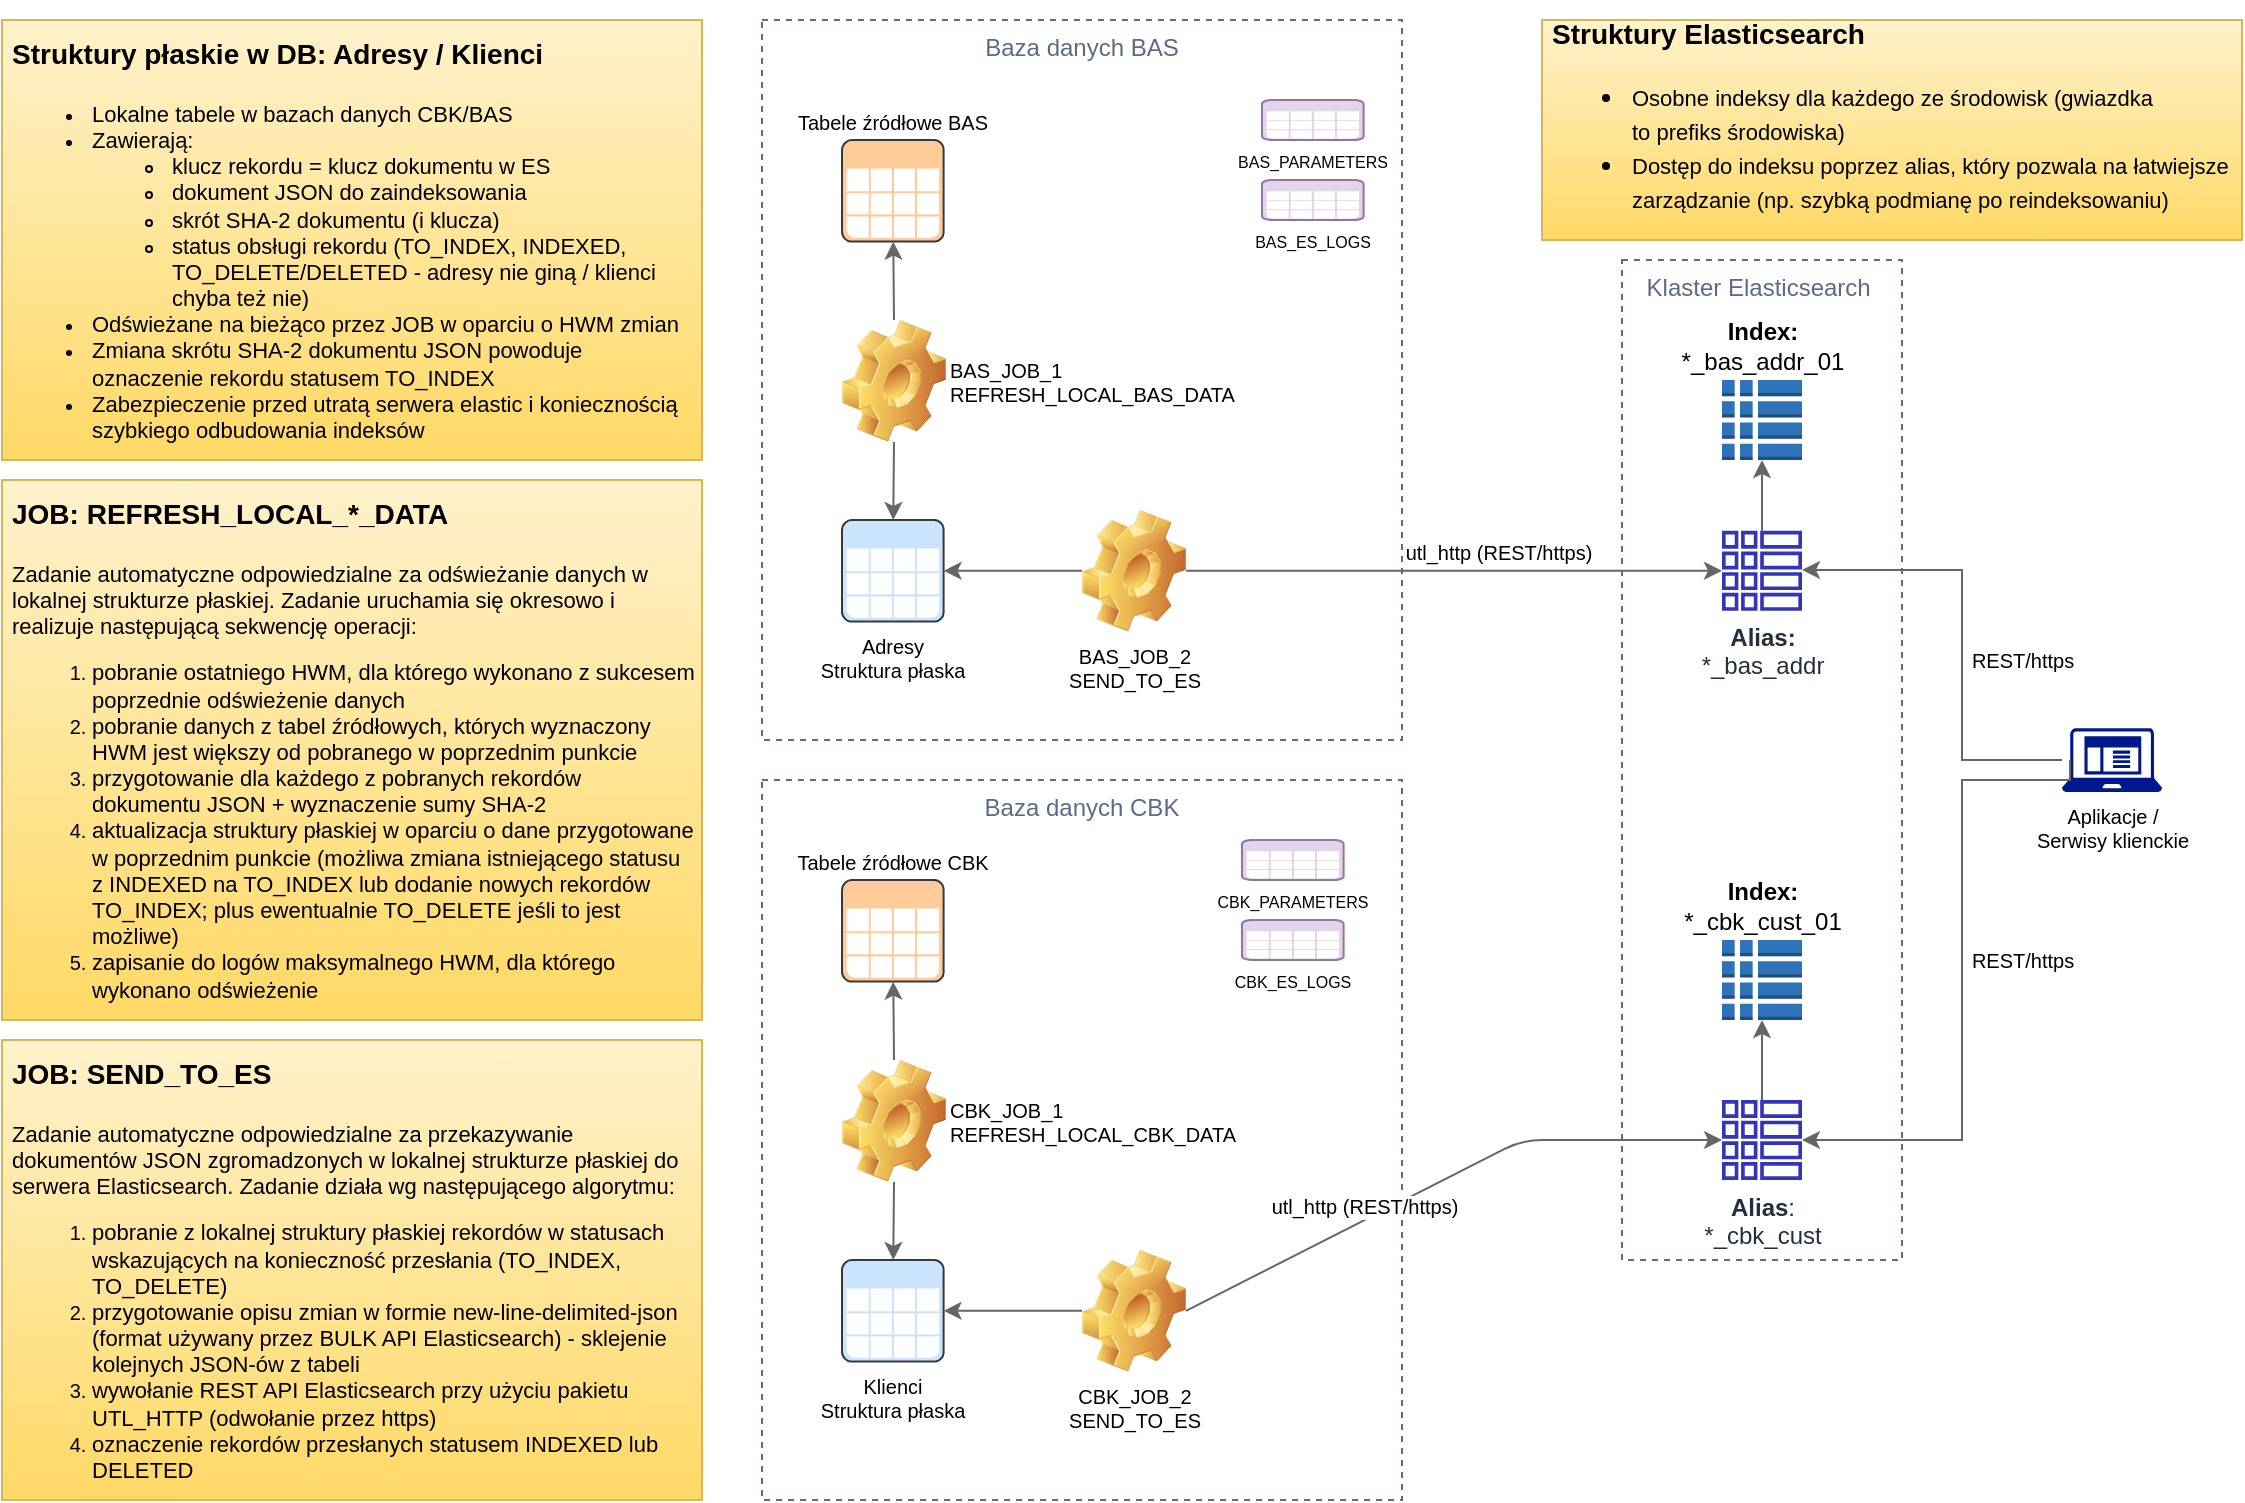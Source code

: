 <mxfile version="13.0.0" type="github">
  <diagram id="Ht1M8jgEwFfnCIfOTk4-" name="Page-1">
    <mxGraphModel dx="1170" dy="733" grid="1" gridSize="10" guides="1" tooltips="1" connect="1" arrows="1" fold="1" page="1" pageScale="1" pageWidth="1169" pageHeight="827" math="0" shadow="0">
      <root>
        <mxCell id="0" />
        <mxCell id="1" parent="0" />
        <mxCell id="Rd7k1DUN7EmRphaQOlK2-62" value="" style="group;spacingTop=0;" parent="1" vertex="1" connectable="0">
          <mxGeometry x="420" y="40" width="740" height="740" as="geometry" />
        </mxCell>
        <mxCell id="Rd7k1DUN7EmRphaQOlK2-14" value="Baza danych BAS" style="fillColor=none;strokeColor=#5A6C86;dashed=1;verticalAlign=top;fontStyle=0;fontColor=#5A6C86;" parent="Rd7k1DUN7EmRphaQOlK2-62" vertex="1">
          <mxGeometry width="320" height="360" as="geometry" />
        </mxCell>
        <mxCell id="Rd7k1DUN7EmRphaQOlK2-16" value="Tabele źródłowe BAS" style="shadow=0;dashed=0;strokeColor=#36393d;fillColor=#ffcc99;labelPosition=center;verticalLabelPosition=top;verticalAlign=bottom;align=center;outlineConnect=0;shape=mxgraph.veeam.table;html=1;fontSize=10;" parent="Rd7k1DUN7EmRphaQOlK2-62" vertex="1">
          <mxGeometry x="40" y="60" width="50.8" height="50.8" as="geometry" />
        </mxCell>
        <mxCell id="Rd7k1DUN7EmRphaQOlK2-17" value="BAS_JOB_1&lt;br style=&quot;font-size: 10px&quot;&gt;REFRESH_LOCAL_BAS_DATA" style="shape=image;html=1;verticalLabelPosition=middle;labelBackgroundColor=#ffffff;verticalAlign=middle;imageAspect=1;aspect=fixed;image=img/clipart/Gear_128x128.png;labelPosition=right;align=left;fontSize=10;fontColor=#000000;whiteSpace=wrap;" parent="Rd7k1DUN7EmRphaQOlK2-62" vertex="1">
          <mxGeometry x="40" y="150" width="52" height="61" as="geometry" />
        </mxCell>
        <mxCell id="Rd7k1DUN7EmRphaQOlK2-19" value="Adresy&lt;br style=&quot;font-size: 10px;&quot;&gt;Struktura płaska" style="shadow=0;dashed=0;html=1;strokeColor=#36393d;fillColor=#cce5ff;labelPosition=center;verticalLabelPosition=bottom;verticalAlign=top;align=center;outlineConnect=0;shape=mxgraph.veeam.table;fontSize=10;" parent="Rd7k1DUN7EmRphaQOlK2-62" vertex="1">
          <mxGeometry x="40" y="250" width="50.8" height="50.8" as="geometry" />
        </mxCell>
        <mxCell id="Rd7k1DUN7EmRphaQOlK2-21" value="" style="endArrow=classic;html=1;fontColor=#333333;exitX=0.5;exitY=0;exitDx=0;exitDy=0;fillColor=#6d8764;strokeColor=#666666;" parent="Rd7k1DUN7EmRphaQOlK2-62" source="Rd7k1DUN7EmRphaQOlK2-17" target="Rd7k1DUN7EmRphaQOlK2-16" edge="1">
          <mxGeometry width="50" height="50" relative="1" as="geometry">
            <mxPoint x="-40" y="220" as="sourcePoint" />
            <mxPoint x="10" y="170" as="targetPoint" />
          </mxGeometry>
        </mxCell>
        <mxCell id="Rd7k1DUN7EmRphaQOlK2-22" value="" style="endArrow=classic;html=1;fontColor=#333333;exitX=0.5;exitY=1;exitDx=0;exitDy=0;fillColor=#6d8764;strokeColor=#666666;" parent="Rd7k1DUN7EmRphaQOlK2-62" source="Rd7k1DUN7EmRphaQOlK2-17" target="Rd7k1DUN7EmRphaQOlK2-19" edge="1">
          <mxGeometry width="50" height="50" relative="1" as="geometry">
            <mxPoint x="76" y="160" as="sourcePoint" />
            <mxPoint x="75.636" y="120.8" as="targetPoint" />
          </mxGeometry>
        </mxCell>
        <mxCell id="Rd7k1DUN7EmRphaQOlK2-23" value="BAS_JOB_2&lt;br style=&quot;font-size: 10px&quot;&gt;SEND_TO_ES" style="shape=image;html=1;verticalLabelPosition=bottom;labelBackgroundColor=#ffffff;verticalAlign=top;imageAspect=1;aspect=fixed;image=img/clipart/Gear_128x128.png;labelPosition=center;align=center;fontSize=10;" parent="Rd7k1DUN7EmRphaQOlK2-62" vertex="1">
          <mxGeometry x="160" y="244.9" width="52" height="61" as="geometry" />
        </mxCell>
        <mxCell id="Rd7k1DUN7EmRphaQOlK2-24" value="" style="endArrow=classic;html=1;fontColor=#333333;fillColor=#6d8764;strokeColor=#666666;" parent="Rd7k1DUN7EmRphaQOlK2-62" source="Rd7k1DUN7EmRphaQOlK2-23" target="Rd7k1DUN7EmRphaQOlK2-19" edge="1">
          <mxGeometry width="50" height="50" relative="1" as="geometry">
            <mxPoint x="76" y="221" as="sourcePoint" />
            <mxPoint x="75.637" y="260" as="targetPoint" />
          </mxGeometry>
        </mxCell>
        <mxCell id="Rd7k1DUN7EmRphaQOlK2-25" value="Baza danych CBK" style="fillColor=none;strokeColor=#5A6C86;dashed=1;verticalAlign=top;fontStyle=0;fontColor=#5A6C86;" parent="Rd7k1DUN7EmRphaQOlK2-62" vertex="1">
          <mxGeometry y="380" width="320" height="360" as="geometry" />
        </mxCell>
        <mxCell id="Rd7k1DUN7EmRphaQOlK2-26" value="Tabele źródłowe CBK" style="shadow=0;dashed=0;strokeColor=#36393d;fillColor=#ffcc99;labelPosition=center;verticalLabelPosition=top;verticalAlign=bottom;align=center;outlineConnect=0;shape=mxgraph.veeam.table;html=1;fontSize=10;" parent="Rd7k1DUN7EmRphaQOlK2-62" vertex="1">
          <mxGeometry x="40" y="430" width="50.8" height="50.8" as="geometry" />
        </mxCell>
        <mxCell id="Rd7k1DUN7EmRphaQOlK2-27" value="CBK_JOB_1&lt;br style=&quot;font-size: 10px&quot;&gt;REFRESH_LOCAL_CBK_DATA" style="shape=image;html=1;verticalLabelPosition=middle;labelBackgroundColor=#ffffff;verticalAlign=middle;imageAspect=1;aspect=fixed;image=img/clipart/Gear_128x128.png;labelPosition=right;align=left;fontSize=10;fontColor=#000000;whiteSpace=wrap;" parent="Rd7k1DUN7EmRphaQOlK2-62" vertex="1">
          <mxGeometry x="40" y="520" width="52" height="61" as="geometry" />
        </mxCell>
        <mxCell id="Rd7k1DUN7EmRphaQOlK2-28" value="Klienci&lt;br style=&quot;font-size: 10px&quot;&gt;Struktura płaska" style="shadow=0;dashed=0;html=1;strokeColor=#36393d;fillColor=#cce5ff;labelPosition=center;verticalLabelPosition=bottom;verticalAlign=top;align=center;outlineConnect=0;shape=mxgraph.veeam.table;fontSize=10;" parent="Rd7k1DUN7EmRphaQOlK2-62" vertex="1">
          <mxGeometry x="40" y="620" width="50.8" height="50.8" as="geometry" />
        </mxCell>
        <mxCell id="Rd7k1DUN7EmRphaQOlK2-29" value="" style="endArrow=classic;html=1;fontColor=#333333;exitX=0.5;exitY=0;exitDx=0;exitDy=0;fillColor=#6d8764;strokeColor=#666666;" parent="Rd7k1DUN7EmRphaQOlK2-62" source="Rd7k1DUN7EmRphaQOlK2-27" target="Rd7k1DUN7EmRphaQOlK2-26" edge="1">
          <mxGeometry width="50" height="50" relative="1" as="geometry">
            <mxPoint x="-40" y="590" as="sourcePoint" />
            <mxPoint x="10" y="540" as="targetPoint" />
          </mxGeometry>
        </mxCell>
        <mxCell id="Rd7k1DUN7EmRphaQOlK2-30" value="" style="endArrow=classic;html=1;fontColor=#333333;exitX=0.5;exitY=1;exitDx=0;exitDy=0;fillColor=#6d8764;strokeColor=#666666;" parent="Rd7k1DUN7EmRphaQOlK2-62" source="Rd7k1DUN7EmRphaQOlK2-27" target="Rd7k1DUN7EmRphaQOlK2-28" edge="1">
          <mxGeometry width="50" height="50" relative="1" as="geometry">
            <mxPoint x="76" y="530" as="sourcePoint" />
            <mxPoint x="75.636" y="490.8" as="targetPoint" />
          </mxGeometry>
        </mxCell>
        <mxCell id="Rd7k1DUN7EmRphaQOlK2-31" value="CBK_JOB_2&lt;br style=&quot;font-size: 10px&quot;&gt;SEND_TO_ES" style="shape=image;html=1;verticalLabelPosition=bottom;labelBackgroundColor=#ffffff;verticalAlign=top;imageAspect=1;aspect=fixed;image=img/clipart/Gear_128x128.png;labelPosition=center;align=center;fontSize=10;" parent="Rd7k1DUN7EmRphaQOlK2-62" vertex="1">
          <mxGeometry x="160" y="614.9" width="52" height="61" as="geometry" />
        </mxCell>
        <mxCell id="Rd7k1DUN7EmRphaQOlK2-32" value="" style="endArrow=classic;html=1;fontColor=#333333;fillColor=#6d8764;strokeColor=#666666;" parent="Rd7k1DUN7EmRphaQOlK2-62" source="Rd7k1DUN7EmRphaQOlK2-31" target="Rd7k1DUN7EmRphaQOlK2-28" edge="1">
          <mxGeometry width="50" height="50" relative="1" as="geometry">
            <mxPoint x="76" y="591" as="sourcePoint" />
            <mxPoint x="75.637" y="630" as="targetPoint" />
          </mxGeometry>
        </mxCell>
        <mxCell id="Rd7k1DUN7EmRphaQOlK2-33" value="CBK_PARAMETERS" style="shadow=0;dashed=0;html=1;strokeColor=#9673a6;fillColor=#e1d5e7;labelPosition=center;verticalLabelPosition=bottom;verticalAlign=top;align=center;outlineConnect=0;shape=mxgraph.veeam.table;fontSize=8;" parent="Rd7k1DUN7EmRphaQOlK2-62" vertex="1">
          <mxGeometry x="240" y="410" width="50.8" height="20" as="geometry" />
        </mxCell>
        <mxCell id="Rd7k1DUN7EmRphaQOlK2-34" value="CBK_ES_LOGS" style="shadow=0;dashed=0;html=1;strokeColor=#9673a6;fillColor=#e1d5e7;labelPosition=center;verticalLabelPosition=bottom;verticalAlign=top;align=center;outlineConnect=0;shape=mxgraph.veeam.table;fontSize=8;" parent="Rd7k1DUN7EmRphaQOlK2-62" vertex="1">
          <mxGeometry x="240" y="450" width="50.8" height="20" as="geometry" />
        </mxCell>
        <mxCell id="Rd7k1DUN7EmRphaQOlK2-35" value="BAS_PARAMETERS" style="shadow=0;dashed=0;html=1;strokeColor=#9673a6;fillColor=#e1d5e7;labelPosition=center;verticalLabelPosition=bottom;verticalAlign=top;align=center;outlineConnect=0;shape=mxgraph.veeam.table;fontSize=8;" parent="Rd7k1DUN7EmRphaQOlK2-62" vertex="1">
          <mxGeometry x="250" y="40" width="50.8" height="20" as="geometry" />
        </mxCell>
        <mxCell id="Rd7k1DUN7EmRphaQOlK2-36" value="BAS_ES_LOGS" style="shadow=0;dashed=0;html=1;strokeColor=#9673a6;fillColor=#e1d5e7;labelPosition=center;verticalLabelPosition=bottom;verticalAlign=top;align=center;outlineConnect=0;shape=mxgraph.veeam.table;fontSize=8;" parent="Rd7k1DUN7EmRphaQOlK2-62" vertex="1">
          <mxGeometry x="250" y="80" width="50.8" height="20" as="geometry" />
        </mxCell>
        <mxCell id="Rd7k1DUN7EmRphaQOlK2-37" value="Klaster Elasticsearch " style="fillColor=none;strokeColor=#5A6C86;dashed=1;verticalAlign=top;fontStyle=0;fontColor=#5A6C86;" parent="Rd7k1DUN7EmRphaQOlK2-62" vertex="1">
          <mxGeometry x="430" y="120" width="140" height="500" as="geometry" />
        </mxCell>
        <mxCell id="Rd7k1DUN7EmRphaQOlK2-40" value="&lt;b&gt;Alias:&lt;br&gt;&lt;/b&gt;*_bas_addr" style="outlineConnect=0;fontColor=#232F3E;gradientColor=none;fillColor=#3334B9;strokeColor=none;dashed=0;verticalLabelPosition=bottom;verticalAlign=top;align=center;html=1;fontSize=12;fontStyle=0;aspect=fixed;pointerEvents=1;shape=mxgraph.aws4.global_secondary_index;" parent="Rd7k1DUN7EmRphaQOlK2-62" vertex="1">
          <mxGeometry x="480" y="255.4" width="40" height="40" as="geometry" />
        </mxCell>
        <mxCell id="Rd7k1DUN7EmRphaQOlK2-44" value="" style="edgeStyle=orthogonalEdgeStyle;rounded=0;orthogonalLoop=1;jettySize=auto;html=1;strokeColor=#666666;fontSize=8;fontColor=#000000;entryX=0.5;entryY=1;entryDx=0;entryDy=0;entryPerimeter=0;" parent="Rd7k1DUN7EmRphaQOlK2-62" source="Rd7k1DUN7EmRphaQOlK2-40" target="Rd7k1DUN7EmRphaQOlK2-42" edge="1">
          <mxGeometry relative="1" as="geometry">
            <mxPoint x="603.75" y="324" as="targetPoint" />
          </mxGeometry>
        </mxCell>
        <mxCell id="Rd7k1DUN7EmRphaQOlK2-42" value="&lt;span style=&quot;font-size: 12px&quot;&gt;&lt;b&gt;Index:&lt;/b&gt;&lt;br&gt;*_bas_addr_01&lt;/span&gt;" style="outlineConnect=0;dashed=0;verticalLabelPosition=top;verticalAlign=bottom;align=center;html=1;shape=mxgraph.aws3.global_secondary_index;fillColor=#2E73B8;gradientColor=none;fontSize=8;fontColor=#000000;labelPosition=center;" parent="Rd7k1DUN7EmRphaQOlK2-62" vertex="1">
          <mxGeometry x="480" y="180.0" width="40" height="40" as="geometry" />
        </mxCell>
        <mxCell id="Rd7k1DUN7EmRphaQOlK2-45" value="&lt;b&gt;Alias&lt;/b&gt;:&lt;br&gt;*_cbk_cust" style="outlineConnect=0;fontColor=#232F3E;gradientColor=none;fillColor=#3334B9;strokeColor=none;dashed=0;verticalLabelPosition=bottom;verticalAlign=top;align=center;html=1;fontSize=12;fontStyle=0;aspect=fixed;pointerEvents=1;shape=mxgraph.aws4.global_secondary_index;labelPosition=center;" parent="Rd7k1DUN7EmRphaQOlK2-62" vertex="1">
          <mxGeometry x="480" y="540" width="40" height="40" as="geometry" />
        </mxCell>
        <mxCell id="Rd7k1DUN7EmRphaQOlK2-46" value="" style="edgeStyle=orthogonalEdgeStyle;rounded=0;orthogonalLoop=1;jettySize=auto;html=1;strokeColor=#666666;fontSize=8;fontColor=#000000;labelPosition=center;verticalLabelPosition=top;align=center;verticalAlign=bottom;" parent="Rd7k1DUN7EmRphaQOlK2-62" source="Rd7k1DUN7EmRphaQOlK2-45" target="Rd7k1DUN7EmRphaQOlK2-47" edge="1">
          <mxGeometry relative="1" as="geometry">
            <mxPoint x="603.75" y="523.2" as="targetPoint" />
          </mxGeometry>
        </mxCell>
        <mxCell id="Rd7k1DUN7EmRphaQOlK2-47" value="&lt;span style=&quot;font-size: 12px&quot;&gt;&lt;b&gt;Index:&lt;br&gt;&lt;/b&gt;*_cbk_cust_01&lt;/span&gt;" style="outlineConnect=0;dashed=0;verticalLabelPosition=top;verticalAlign=bottom;align=center;html=1;shape=mxgraph.aws3.global_secondary_index;fillColor=#2E73B8;gradientColor=none;fontSize=8;fontColor=#000000;labelPosition=center;" parent="Rd7k1DUN7EmRphaQOlK2-62" vertex="1">
          <mxGeometry x="480" y="460" width="40" height="40" as="geometry" />
        </mxCell>
        <mxCell id="Rd7k1DUN7EmRphaQOlK2-48" value="" style="endArrow=classic;html=1;fontColor=#333333;fillColor=#6d8764;strokeColor=#666666;exitX=1;exitY=0.5;exitDx=0;exitDy=0;" parent="Rd7k1DUN7EmRphaQOlK2-62" source="Rd7k1DUN7EmRphaQOlK2-31" target="Rd7k1DUN7EmRphaQOlK2-45" edge="1">
          <mxGeometry width="50" height="50" relative="1" as="geometry">
            <mxPoint x="170" y="655.4" as="sourcePoint" />
            <mxPoint x="100.8" y="655.4" as="targetPoint" />
            <Array as="points">
              <mxPoint x="380" y="560" />
            </Array>
          </mxGeometry>
        </mxCell>
        <mxCell id="Rd7k1DUN7EmRphaQOlK2-51" value="utl_http (REST/https)" style="edgeLabel;html=1;align=center;verticalAlign=bottom;resizable=0;points=[];fontSize=10;fontColor=#000000;labelPosition=center;verticalLabelPosition=top;" parent="Rd7k1DUN7EmRphaQOlK2-48" vertex="1" connectable="0">
          <mxGeometry x="-0.313" y="-1" relative="1" as="geometry">
            <mxPoint as="offset" />
          </mxGeometry>
        </mxCell>
        <mxCell id="Rd7k1DUN7EmRphaQOlK2-49" value="" style="endArrow=classic;html=1;fontColor=#333333;fillColor=#6d8764;strokeColor=#666666;exitX=1;exitY=0.5;exitDx=0;exitDy=0;" parent="Rd7k1DUN7EmRphaQOlK2-62" source="Rd7k1DUN7EmRphaQOlK2-23" target="Rd7k1DUN7EmRphaQOlK2-40" edge="1">
          <mxGeometry width="50" height="50" relative="1" as="geometry">
            <mxPoint x="170" y="285.4" as="sourcePoint" />
            <mxPoint x="100.8" y="285.4" as="targetPoint" />
          </mxGeometry>
        </mxCell>
        <mxCell id="Rd7k1DUN7EmRphaQOlK2-50" value="utl_http (REST/https)" style="edgeLabel;html=1;align=center;verticalAlign=bottom;resizable=0;points=[];fontSize=10;fontColor=#000000;labelPosition=center;verticalLabelPosition=top;" parent="Rd7k1DUN7EmRphaQOlK2-49" vertex="1" connectable="0">
          <mxGeometry x="0.16" y="1" relative="1" as="geometry">
            <mxPoint as="offset" />
          </mxGeometry>
        </mxCell>
        <mxCell id="Rd7k1DUN7EmRphaQOlK2-55" style="edgeStyle=orthogonalEdgeStyle;rounded=0;orthogonalLoop=1;jettySize=auto;html=1;strokeColor=#666666;fontSize=10;fontColor=#000000;" parent="Rd7k1DUN7EmRphaQOlK2-62" source="Rd7k1DUN7EmRphaQOlK2-54" target="Rd7k1DUN7EmRphaQOlK2-40" edge="1">
          <mxGeometry relative="1" as="geometry">
            <Array as="points">
              <mxPoint x="600" y="370" />
              <mxPoint x="600" y="275" />
            </Array>
          </mxGeometry>
        </mxCell>
        <mxCell id="Yy2PwH5LuU4qpZfuIs-y-3" value="&lt;span style=&quot;font-size: 10px&quot;&gt;REST/https&lt;/span&gt;" style="edgeLabel;html=1;align=center;verticalAlign=middle;resizable=0;points=[];" vertex="1" connectable="0" parent="Rd7k1DUN7EmRphaQOlK2-55">
          <mxGeometry x="-0.556" y="-26" relative="1" as="geometry">
            <mxPoint x="4" y="-50" as="offset" />
          </mxGeometry>
        </mxCell>
        <mxCell id="Rd7k1DUN7EmRphaQOlK2-54" value="Aplikacje /&lt;br&gt;Serwisy klienckie" style="aspect=fixed;pointerEvents=1;shadow=0;dashed=0;html=1;strokeColor=none;labelPosition=center;verticalLabelPosition=bottom;verticalAlign=top;align=center;fillColor=#00188D;shape=mxgraph.mscae.enterprise.client_application;fontSize=10;fontColor=#000000;" parent="Rd7k1DUN7EmRphaQOlK2-62" vertex="1">
          <mxGeometry x="650" y="354" width="50" height="32" as="geometry" />
        </mxCell>
        <mxCell id="Rd7k1DUN7EmRphaQOlK2-56" style="edgeStyle=orthogonalEdgeStyle;rounded=0;orthogonalLoop=1;jettySize=auto;html=1;strokeColor=#666666;fontSize=10;fontColor=#000000;exitX=0.08;exitY=0.5;exitDx=0;exitDy=0;exitPerimeter=0;" parent="Rd7k1DUN7EmRphaQOlK2-62" source="Rd7k1DUN7EmRphaQOlK2-54" target="Rd7k1DUN7EmRphaQOlK2-45" edge="1">
          <mxGeometry relative="1" as="geometry">
            <mxPoint x="660" y="380" as="sourcePoint" />
            <mxPoint x="529.99" y="285" as="targetPoint" />
            <Array as="points">
              <mxPoint x="654" y="380" />
              <mxPoint x="600" y="380" />
              <mxPoint x="600" y="560" />
            </Array>
          </mxGeometry>
        </mxCell>
        <mxCell id="Rd7k1DUN7EmRphaQOlK2-57" value="REST/https" style="edgeLabel;html=1;align=center;verticalAlign=middle;resizable=0;points=[];fontSize=10;fontColor=#000000;" parent="Rd7k1DUN7EmRphaQOlK2-56" vertex="1" connectable="0">
          <mxGeometry x="-0.187" y="-2" relative="1" as="geometry">
            <mxPoint x="32" y="22" as="offset" />
          </mxGeometry>
        </mxCell>
        <mxCell id="Yy2PwH5LuU4qpZfuIs-y-1" value="&lt;h1 style=&quot;font-size: 14px&quot;&gt;&lt;font style=&quot;font-size: 14px&quot;&gt;Struktury Elasticsearch&lt;/font&gt;&lt;/h1&gt;&lt;h1 style=&quot;font-size: 14px&quot;&gt;&lt;ul&gt;&lt;li&gt;&lt;span style=&quot;font-weight: normal&quot;&gt;&lt;font style=&quot;font-size: 11px&quot;&gt;Osobne indeksy dla każdego ze środowisk (gwiazdka to&amp;nbsp;prefiks środowiska)&lt;/font&gt;&lt;/span&gt;&lt;/li&gt;&lt;li&gt;&lt;span style=&quot;font-weight: normal&quot;&gt;&lt;font style=&quot;font-size: 11px&quot;&gt;Dostęp do indeksu poprzez alias, który pozwala na łatwiejsze zarządzanie (np. szybką podmianę po reindeksowaniu)&lt;/font&gt;&lt;/span&gt;&lt;/li&gt;&lt;/ul&gt;&lt;/h1&gt;" style="text;html=1;strokeColor=#d6b656;fillColor=#fff2cc;spacing=5;spacingTop=-20;whiteSpace=wrap;overflow=hidden;rounded=0;fontSize=10;gradientColor=#ffd966;" vertex="1" parent="Rd7k1DUN7EmRphaQOlK2-62">
          <mxGeometry x="390" width="350" height="110" as="geometry" />
        </mxCell>
        <mxCell id="Rd7k1DUN7EmRphaQOlK2-63" value="&lt;h1&gt;&lt;font style=&quot;font-size: 14px&quot;&gt;JOB: REFRESH_LOCAL_*_DATA&lt;/font&gt;&lt;/h1&gt;&lt;div style=&quot;font-size: 11px&quot;&gt;&lt;font style=&quot;font-size: 11px&quot;&gt;Zadanie automatyczne odpowiedzialne za odświeżanie danych w lokalnej strukturze płaskiej. Zadanie uruchamia się okresowo i realizuje następującą sekwencję operacji:&lt;/font&gt;&lt;/div&gt;&lt;div&gt;&lt;ol&gt;&lt;li&gt;&lt;span style=&quot;font-size: 11px&quot;&gt;pobranie ostatniego HWM, dla którego wykonano z sukcesem poprzednie odświeżenie danych&lt;/span&gt;&lt;/li&gt;&lt;li&gt;&lt;span style=&quot;font-size: 11px&quot;&gt;pobranie danych z tabel źródłowych, których wyznaczony HWM jest większy od pobranego w poprzednim punkcie&lt;/span&gt;&lt;/li&gt;&lt;li&gt;&lt;span style=&quot;font-size: 11px&quot;&gt;przygotowanie dla każdego z pobranych rekordów dokumentu JSON + wyznaczenie sumy SHA-2&lt;/span&gt;&lt;/li&gt;&lt;li&gt;&lt;span style=&quot;font-size: 11px&quot;&gt;aktualizacja struktury płaskiej w oparciu o dane przygotowane w poprzednim punkcie (możliwa zmiana istniejącego statusu z INDEXED na TO_INDEX lub dodanie nowych rekordów TO_INDEX; plus ewentualnie TO_DELETE jeśli to jest możliwe)&lt;/span&gt;&lt;/li&gt;&lt;li&gt;&lt;span style=&quot;font-size: 11px&quot;&gt;zapisanie do logów maksymalnego HWM, dla którego wykonano odświeżenie&lt;/span&gt;&lt;/li&gt;&lt;/ol&gt;&lt;/div&gt;&lt;p style=&quot;font-size: 11px&quot;&gt;&lt;br&gt;&lt;/p&gt;" style="text;html=1;strokeColor=#d6b656;fillColor=#fff2cc;spacing=5;spacingTop=-20;whiteSpace=wrap;overflow=hidden;rounded=0;fontSize=10;gradientColor=#ffd966;" parent="1" vertex="1">
          <mxGeometry x="40" y="270" width="350" height="270" as="geometry" />
        </mxCell>
        <mxCell id="Rd7k1DUN7EmRphaQOlK2-64" value="&lt;h1&gt;&lt;font style=&quot;font-size: 14px&quot;&gt;Struktury płaskie w DB: Adresy / Klienci&lt;/font&gt;&lt;/h1&gt;&lt;h1 style=&quot;font-size: 11px&quot;&gt;&lt;ul&gt;&lt;li&gt;&lt;font style=&quot;font-size: 11px&quot;&gt;&lt;span style=&quot;font-weight: normal&quot;&gt;Lokalne tabele w bazach danych CBK/BAS&lt;/span&gt;&lt;br&gt;&lt;/font&gt;&lt;/li&gt;&lt;li&gt;&lt;span style=&quot;font-weight: normal&quot;&gt;&lt;font style=&quot;font-size: 11px&quot;&gt;Zawierają:&lt;/font&gt;&lt;/span&gt;&lt;/li&gt;&lt;ul&gt;&lt;li&gt;&lt;span style=&quot;font-weight: normal&quot;&gt;&lt;font style=&quot;font-size: 11px&quot;&gt;klucz rekordu = klucz dokumentu w ES&lt;/font&gt;&lt;/span&gt;&lt;/li&gt;&lt;li&gt;&lt;span style=&quot;font-weight: normal&quot;&gt;&lt;font style=&quot;font-size: 11px&quot;&gt;dokument JSON do zaindeksowania&lt;/font&gt;&lt;/span&gt;&lt;/li&gt;&lt;li&gt;&lt;span style=&quot;font-weight: normal&quot;&gt;&lt;font style=&quot;font-size: 11px&quot;&gt;skrót SHA-2 dokumentu (i klucza)&lt;/font&gt;&lt;/span&gt;&lt;/li&gt;&lt;li&gt;&lt;span style=&quot;font-weight: normal&quot;&gt;&lt;font style=&quot;font-size: 11px&quot;&gt;status obsługi rekordu (TO_INDEX,&amp;nbsp;INDEXED, TO_DELETE/DELETED - adresy nie giną / klienci chyba też nie)&lt;/font&gt;&lt;/span&gt;&lt;/li&gt;&lt;/ul&gt;&lt;li&gt;&lt;span style=&quot;font-weight: normal&quot;&gt;&lt;font style=&quot;font-size: 11px&quot;&gt;Odświeżane na bieżąco przez JOB w oparciu o HWM zmian&lt;/font&gt;&lt;/span&gt;&lt;/li&gt;&lt;li&gt;&lt;span style=&quot;font-weight: normal&quot;&gt;&lt;font style=&quot;font-size: 11px&quot;&gt;Zmiana skrótu SHA-2 dokumentu JSON powoduje oznaczenie rekordu statusem TO_INDEX&lt;/font&gt;&lt;/span&gt;&lt;/li&gt;&lt;li&gt;&lt;span style=&quot;font-weight: normal&quot;&gt;&lt;font style=&quot;font-size: 11px&quot;&gt;Zabezpieczenie przed utratą serwera elastic i koniecznością szybkiego odbudowania indeksów&lt;/font&gt;&lt;/span&gt;&lt;/li&gt;&lt;/ul&gt;&lt;/h1&gt;" style="text;html=1;strokeColor=#d6b656;fillColor=#fff2cc;spacing=5;spacingTop=-20;whiteSpace=wrap;overflow=hidden;rounded=0;fontSize=10;gradientColor=#ffd966;" parent="1" vertex="1">
          <mxGeometry x="40" y="40" width="350" height="220" as="geometry" />
        </mxCell>
        <mxCell id="Rd7k1DUN7EmRphaQOlK2-65" value="&lt;h1&gt;&lt;font style=&quot;font-size: 14px&quot;&gt;JOB: SEND_TO_ES&lt;/font&gt;&lt;/h1&gt;&lt;div style=&quot;font-size: 11px&quot;&gt;&lt;font style=&quot;font-size: 11px&quot;&gt;Zadanie automatyczne odpowiedzialne za przekazywanie dokumentów JSON zgromadzonych w lokalnej strukturze płaskiej do serwera Elasticsearch. Zadanie działa wg następującego algorytmu:&lt;/font&gt;&lt;/div&gt;&lt;div&gt;&lt;ol&gt;&lt;li&gt;&lt;span style=&quot;font-size: 11px&quot;&gt;pobranie z lokalnej struktury płaskiej rekordów w statusach wskazujących na konieczność przesłania (TO_INDEX, TO_DELETE)&lt;/span&gt;&lt;/li&gt;&lt;li&gt;&lt;span style=&quot;font-size: 11px&quot;&gt;przygotowanie opisu zmian w formie new-line-delimited-json (format używany przez BULK API&amp;nbsp;Elasticsearch) - sklejenie kolejnych JSON-ów z tabeli&lt;/span&gt;&lt;/li&gt;&lt;li&gt;&lt;span style=&quot;font-size: 11px&quot;&gt;wywołanie REST API&amp;nbsp;Elasticsearch przy użyciu pakietu UTL_HTTP (odwołanie przez https)&lt;/span&gt;&lt;/li&gt;&lt;li&gt;&lt;span style=&quot;font-size: 11px&quot;&gt;oznaczenie rekordów przesłanych statusem INDEXED lub DELETED&lt;/span&gt;&lt;/li&gt;&lt;/ol&gt;&lt;div&gt;&lt;span style=&quot;font-size: 11px&quot;&gt;&lt;br&gt;&lt;/span&gt;&lt;/div&gt;&lt;/div&gt;&lt;p style=&quot;font-size: 11px&quot;&gt;&lt;br&gt;&lt;/p&gt;" style="text;html=1;strokeColor=#d6b656;fillColor=#fff2cc;spacing=5;spacingTop=-20;whiteSpace=wrap;overflow=hidden;rounded=0;fontSize=10;gradientColor=#ffd966;" parent="1" vertex="1">
          <mxGeometry x="40" y="550" width="350" height="230" as="geometry" />
        </mxCell>
      </root>
    </mxGraphModel>
  </diagram>
</mxfile>
